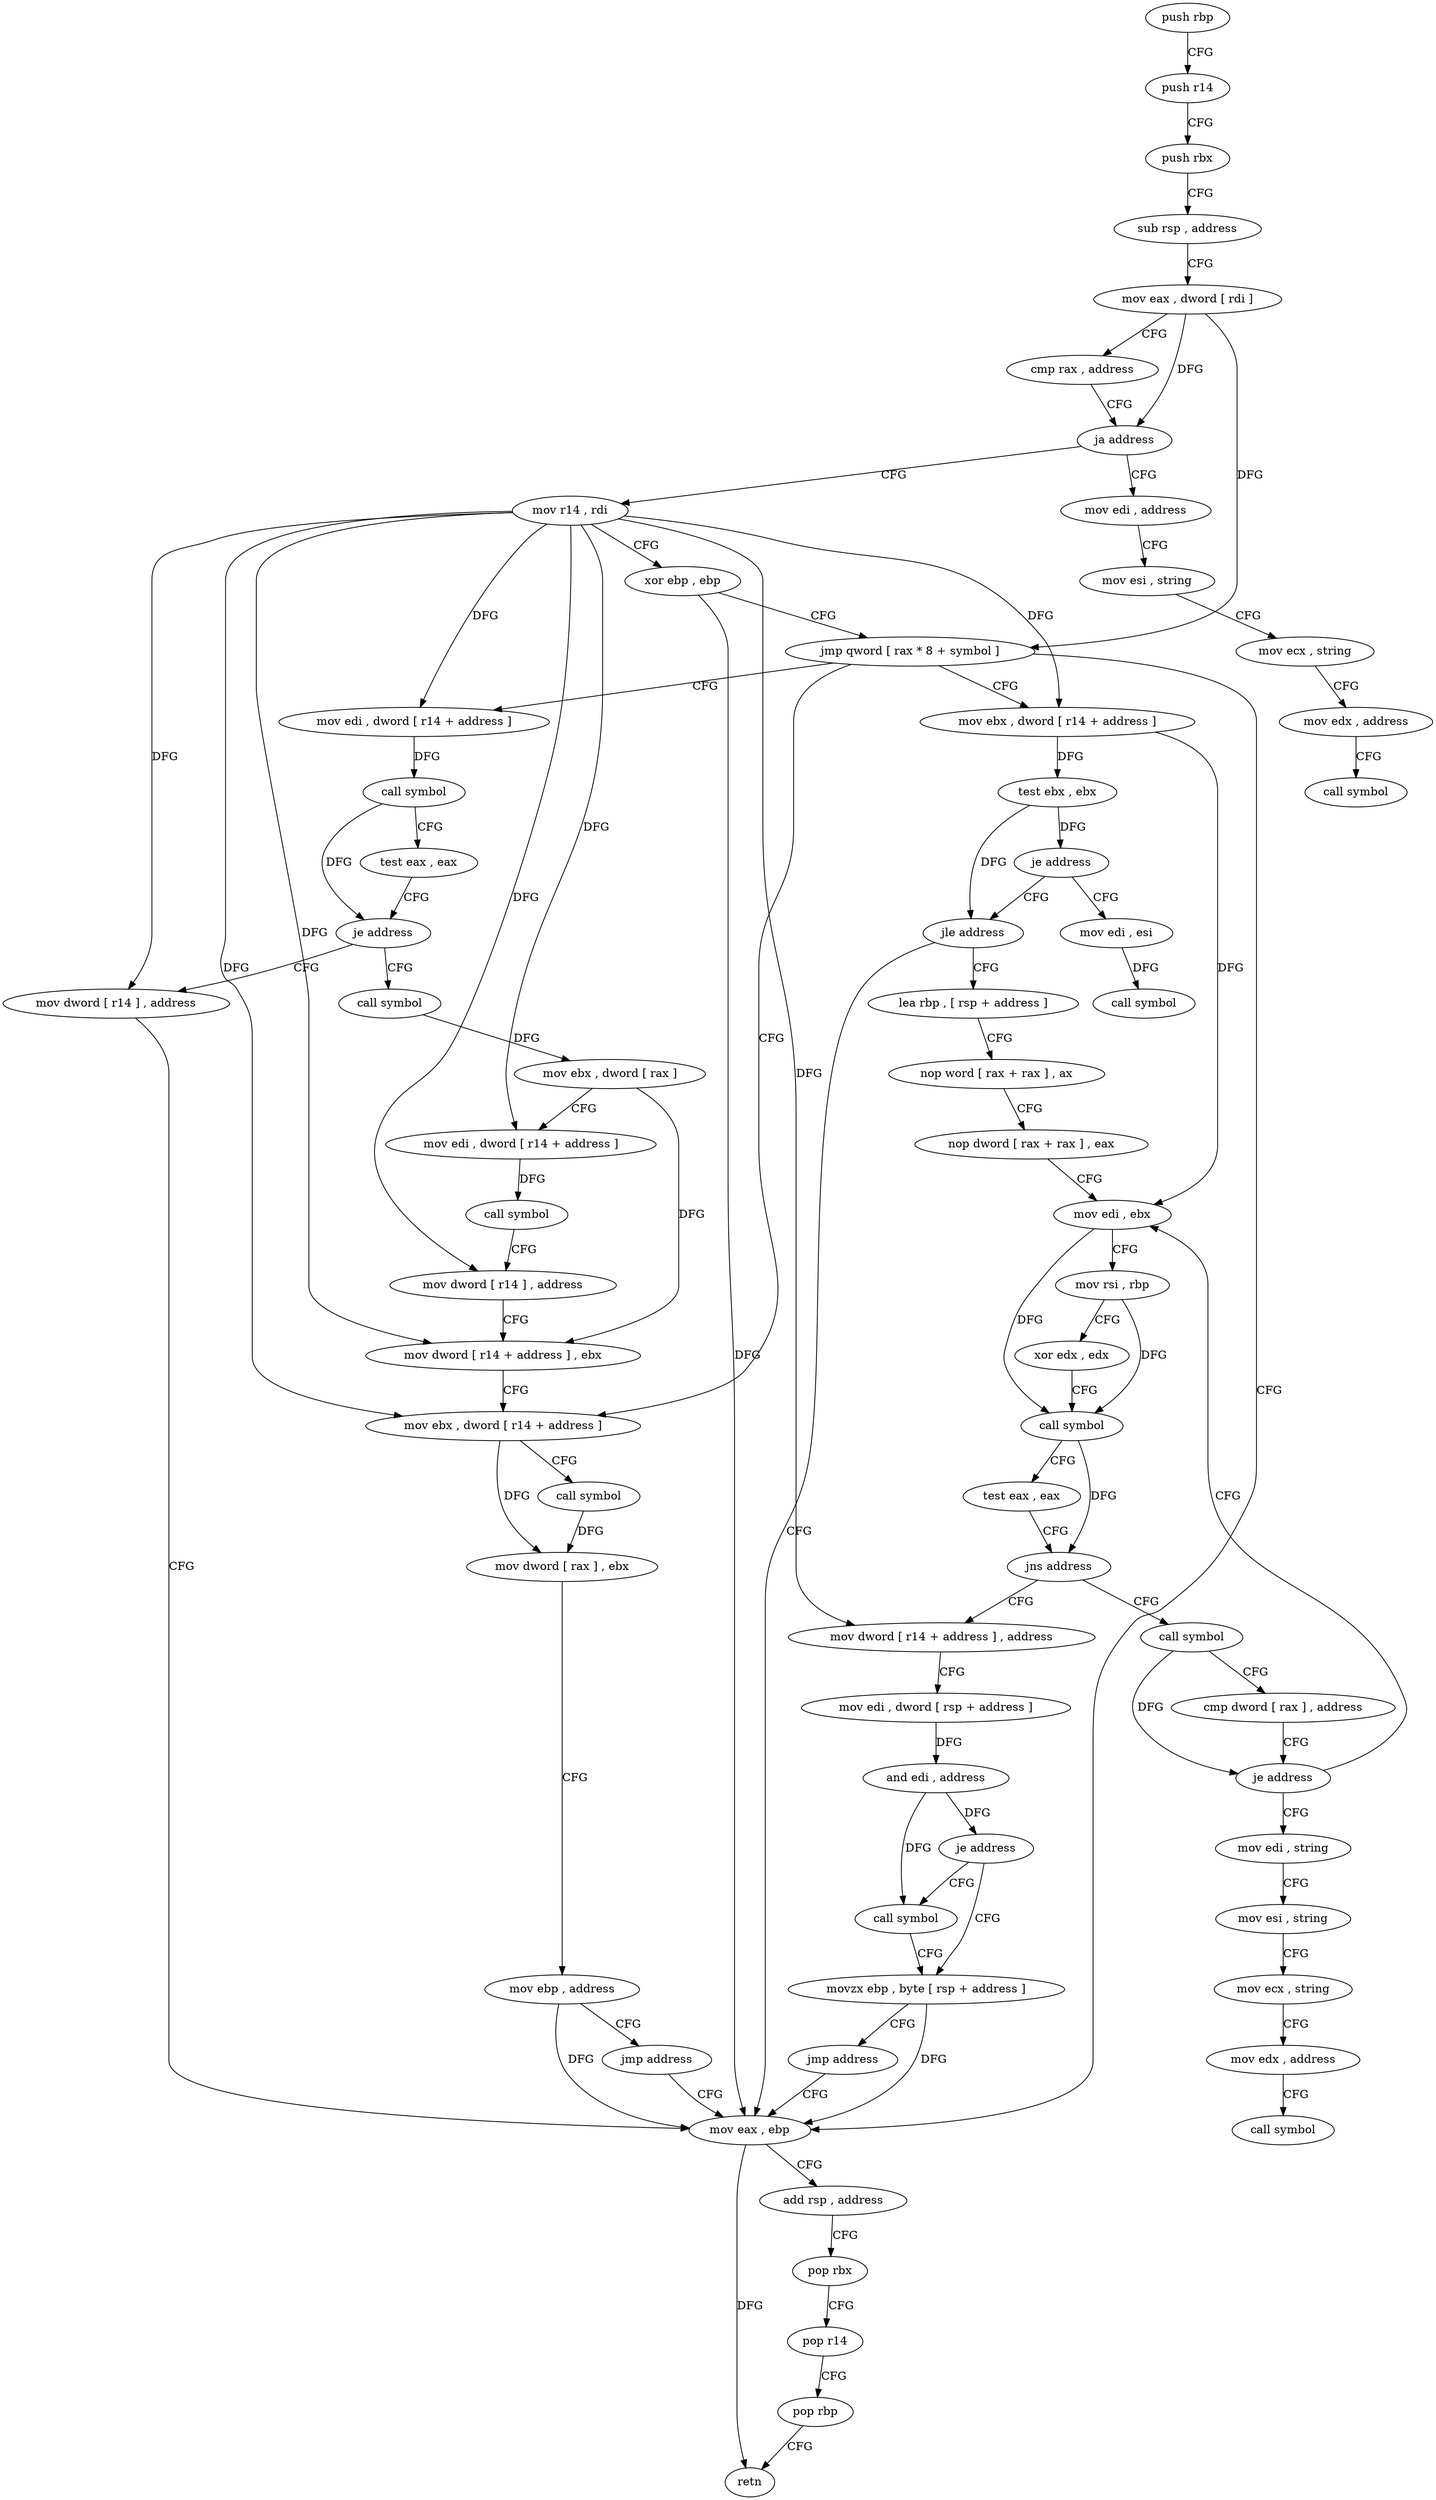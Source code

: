digraph "func" {
"4256912" [label = "push rbp" ]
"4256913" [label = "push r14" ]
"4256915" [label = "push rbx" ]
"4256916" [label = "sub rsp , address" ]
"4256920" [label = "mov eax , dword [ rdi ]" ]
"4256922" [label = "cmp rax , address" ]
"4256926" [label = "ja address" ]
"4257138" [label = "mov edi , address" ]
"4256932" [label = "mov r14 , rdi" ]
"4257143" [label = "mov esi , string" ]
"4257148" [label = "mov ecx , string" ]
"4257153" [label = "mov edx , address" ]
"4257158" [label = "call symbol" ]
"4256935" [label = "xor ebp , ebp" ]
"4256937" [label = "jmp qword [ rax * 8 + symbol ]" ]
"4256944" [label = "mov edi , dword [ r14 + address ]" ]
"4256988" [label = "mov ebx , dword [ r14 + address ]" ]
"4257006" [label = "mov ebx , dword [ r14 + address ]" ]
"4257127" [label = "mov eax , ebp" ]
"4256948" [label = "call symbol" ]
"4256953" [label = "test eax , eax" ]
"4256955" [label = "je address" ]
"4257120" [label = "mov dword [ r14 ] , address" ]
"4256961" [label = "call symbol" ]
"4256992" [label = "call symbol" ]
"4256997" [label = "mov dword [ rax ] , ebx" ]
"4256999" [label = "mov ebp , address" ]
"4257004" [label = "jmp address" ]
"4257010" [label = "test ebx , ebx" ]
"4257012" [label = "je address" ]
"4257163" [label = "mov edi , esi" ]
"4257018" [label = "jle address" ]
"4257129" [label = "add rsp , address" ]
"4257133" [label = "pop rbx" ]
"4257134" [label = "pop r14" ]
"4257136" [label = "pop rbp" ]
"4257137" [label = "retn" ]
"4256966" [label = "mov ebx , dword [ rax ]" ]
"4256968" [label = "mov edi , dword [ r14 + address ]" ]
"4256972" [label = "call symbol" ]
"4256977" [label = "mov dword [ r14 ] , address" ]
"4256984" [label = "mov dword [ r14 + address ] , ebx" ]
"4257165" [label = "call symbol" ]
"4257020" [label = "lea rbp , [ rsp + address ]" ]
"4257025" [label = "nop word [ rax + rax ] , ax" ]
"4257035" [label = "nop dword [ rax + rax ] , eax" ]
"4257040" [label = "mov edi , ebx" ]
"4257091" [label = "mov dword [ r14 + address ] , address" ]
"4257099" [label = "mov edi , dword [ rsp + address ]" ]
"4257103" [label = "and edi , address" ]
"4257106" [label = "je address" ]
"4257113" [label = "movzx ebp , byte [ rsp + address ]" ]
"4257108" [label = "call symbol" ]
"4257056" [label = "call symbol" ]
"4257061" [label = "cmp dword [ rax ] , address" ]
"4257064" [label = "je address" ]
"4257066" [label = "mov edi , string" ]
"4257118" [label = "jmp address" ]
"4257042" [label = "mov rsi , rbp" ]
"4257045" [label = "xor edx , edx" ]
"4257047" [label = "call symbol" ]
"4257052" [label = "test eax , eax" ]
"4257054" [label = "jns address" ]
"4257071" [label = "mov esi , string" ]
"4257076" [label = "mov ecx , string" ]
"4257081" [label = "mov edx , address" ]
"4257086" [label = "call symbol" ]
"4256912" -> "4256913" [ label = "CFG" ]
"4256913" -> "4256915" [ label = "CFG" ]
"4256915" -> "4256916" [ label = "CFG" ]
"4256916" -> "4256920" [ label = "CFG" ]
"4256920" -> "4256922" [ label = "CFG" ]
"4256920" -> "4256926" [ label = "DFG" ]
"4256920" -> "4256937" [ label = "DFG" ]
"4256922" -> "4256926" [ label = "CFG" ]
"4256926" -> "4257138" [ label = "CFG" ]
"4256926" -> "4256932" [ label = "CFG" ]
"4257138" -> "4257143" [ label = "CFG" ]
"4256932" -> "4256935" [ label = "CFG" ]
"4256932" -> "4256944" [ label = "DFG" ]
"4256932" -> "4256988" [ label = "DFG" ]
"4256932" -> "4257006" [ label = "DFG" ]
"4256932" -> "4257120" [ label = "DFG" ]
"4256932" -> "4256968" [ label = "DFG" ]
"4256932" -> "4256977" [ label = "DFG" ]
"4256932" -> "4256984" [ label = "DFG" ]
"4256932" -> "4257091" [ label = "DFG" ]
"4257143" -> "4257148" [ label = "CFG" ]
"4257148" -> "4257153" [ label = "CFG" ]
"4257153" -> "4257158" [ label = "CFG" ]
"4256935" -> "4256937" [ label = "CFG" ]
"4256935" -> "4257127" [ label = "DFG" ]
"4256937" -> "4256944" [ label = "CFG" ]
"4256937" -> "4256988" [ label = "CFG" ]
"4256937" -> "4257006" [ label = "CFG" ]
"4256937" -> "4257127" [ label = "CFG" ]
"4256944" -> "4256948" [ label = "DFG" ]
"4256988" -> "4256992" [ label = "CFG" ]
"4256988" -> "4256997" [ label = "DFG" ]
"4257006" -> "4257010" [ label = "DFG" ]
"4257006" -> "4257040" [ label = "DFG" ]
"4257127" -> "4257129" [ label = "CFG" ]
"4257127" -> "4257137" [ label = "DFG" ]
"4256948" -> "4256953" [ label = "CFG" ]
"4256948" -> "4256955" [ label = "DFG" ]
"4256953" -> "4256955" [ label = "CFG" ]
"4256955" -> "4257120" [ label = "CFG" ]
"4256955" -> "4256961" [ label = "CFG" ]
"4257120" -> "4257127" [ label = "CFG" ]
"4256961" -> "4256966" [ label = "DFG" ]
"4256992" -> "4256997" [ label = "DFG" ]
"4256997" -> "4256999" [ label = "CFG" ]
"4256999" -> "4257004" [ label = "CFG" ]
"4256999" -> "4257127" [ label = "DFG" ]
"4257004" -> "4257127" [ label = "CFG" ]
"4257010" -> "4257012" [ label = "DFG" ]
"4257010" -> "4257018" [ label = "DFG" ]
"4257012" -> "4257163" [ label = "CFG" ]
"4257012" -> "4257018" [ label = "CFG" ]
"4257163" -> "4257165" [ label = "DFG" ]
"4257018" -> "4257127" [ label = "CFG" ]
"4257018" -> "4257020" [ label = "CFG" ]
"4257129" -> "4257133" [ label = "CFG" ]
"4257133" -> "4257134" [ label = "CFG" ]
"4257134" -> "4257136" [ label = "CFG" ]
"4257136" -> "4257137" [ label = "CFG" ]
"4256966" -> "4256968" [ label = "CFG" ]
"4256966" -> "4256984" [ label = "DFG" ]
"4256968" -> "4256972" [ label = "DFG" ]
"4256972" -> "4256977" [ label = "CFG" ]
"4256977" -> "4256984" [ label = "CFG" ]
"4256984" -> "4256988" [ label = "CFG" ]
"4257020" -> "4257025" [ label = "CFG" ]
"4257025" -> "4257035" [ label = "CFG" ]
"4257035" -> "4257040" [ label = "CFG" ]
"4257040" -> "4257042" [ label = "CFG" ]
"4257040" -> "4257047" [ label = "DFG" ]
"4257091" -> "4257099" [ label = "CFG" ]
"4257099" -> "4257103" [ label = "DFG" ]
"4257103" -> "4257106" [ label = "DFG" ]
"4257103" -> "4257108" [ label = "DFG" ]
"4257106" -> "4257113" [ label = "CFG" ]
"4257106" -> "4257108" [ label = "CFG" ]
"4257113" -> "4257118" [ label = "CFG" ]
"4257113" -> "4257127" [ label = "DFG" ]
"4257108" -> "4257113" [ label = "CFG" ]
"4257056" -> "4257061" [ label = "CFG" ]
"4257056" -> "4257064" [ label = "DFG" ]
"4257061" -> "4257064" [ label = "CFG" ]
"4257064" -> "4257040" [ label = "CFG" ]
"4257064" -> "4257066" [ label = "CFG" ]
"4257066" -> "4257071" [ label = "CFG" ]
"4257118" -> "4257127" [ label = "CFG" ]
"4257042" -> "4257045" [ label = "CFG" ]
"4257042" -> "4257047" [ label = "DFG" ]
"4257045" -> "4257047" [ label = "CFG" ]
"4257047" -> "4257052" [ label = "CFG" ]
"4257047" -> "4257054" [ label = "DFG" ]
"4257052" -> "4257054" [ label = "CFG" ]
"4257054" -> "4257091" [ label = "CFG" ]
"4257054" -> "4257056" [ label = "CFG" ]
"4257071" -> "4257076" [ label = "CFG" ]
"4257076" -> "4257081" [ label = "CFG" ]
"4257081" -> "4257086" [ label = "CFG" ]
}
